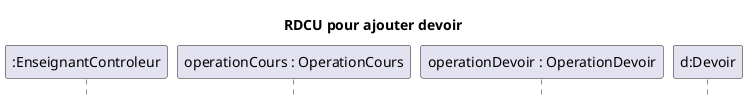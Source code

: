 @startuml ajouterQuestionOld
skinparam style strictuml
skinparam defaultfontname Verdana
title RDCU pour ajouter devoir
participant ":EnseignantControleur" as sga
participant "operationCours : OperationCours" as opCours
participant "operationDevoir : OperationDevoir" as opDevoir
participant "d:Devoir" as devoir

@enduml